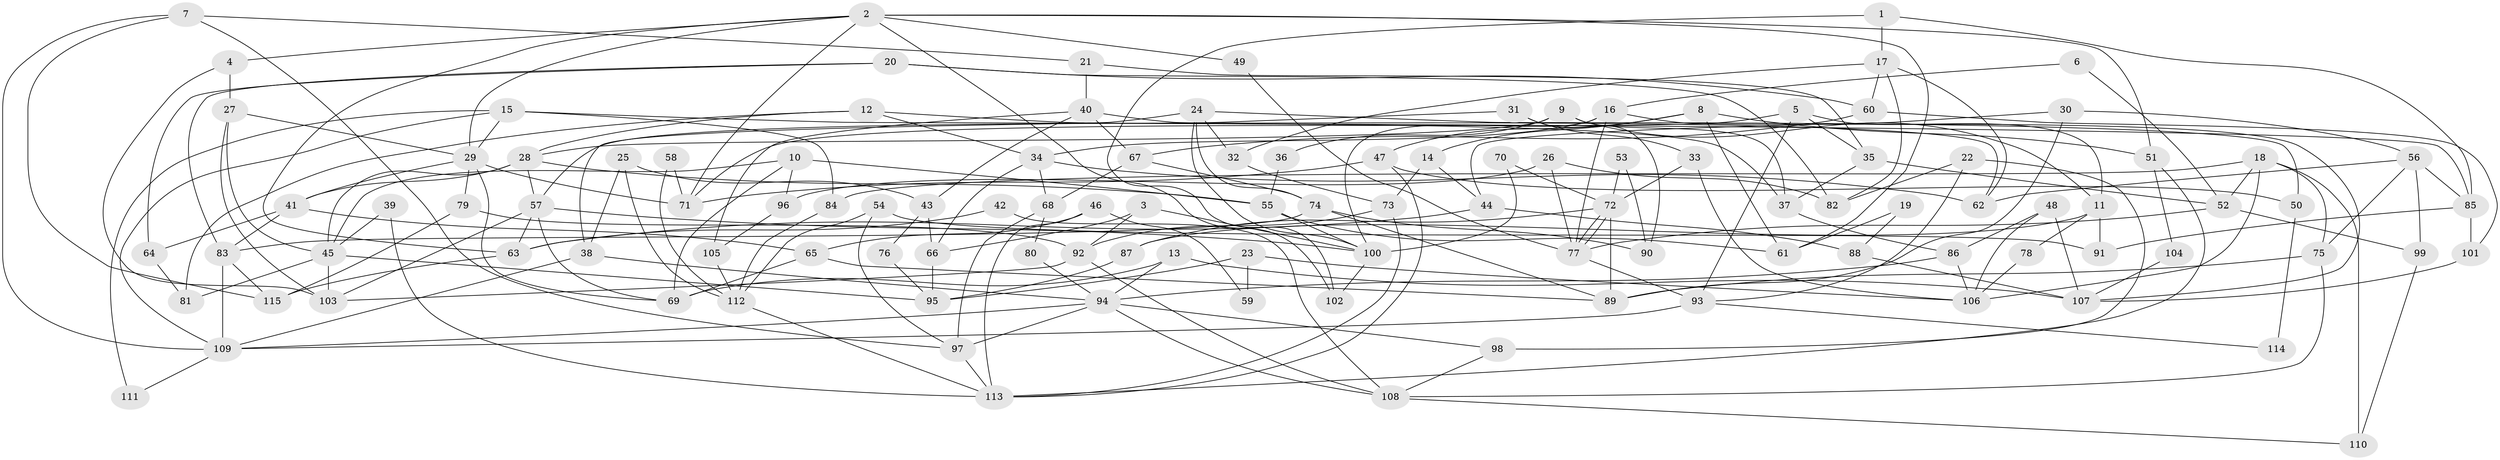 // coarse degree distribution, {2: 0.15217391304347827, 5: 0.32608695652173914, 3: 0.13043478260869565, 8: 0.13043478260869565, 7: 0.08695652173913043, 4: 0.08695652173913043, 9: 0.021739130434782608, 6: 0.021739130434782608, 15: 0.021739130434782608, 11: 0.021739130434782608}
// Generated by graph-tools (version 1.1) at 2025/53/03/04/25 21:53:33]
// undirected, 115 vertices, 230 edges
graph export_dot {
graph [start="1"]
  node [color=gray90,style=filled];
  1;
  2;
  3;
  4;
  5;
  6;
  7;
  8;
  9;
  10;
  11;
  12;
  13;
  14;
  15;
  16;
  17;
  18;
  19;
  20;
  21;
  22;
  23;
  24;
  25;
  26;
  27;
  28;
  29;
  30;
  31;
  32;
  33;
  34;
  35;
  36;
  37;
  38;
  39;
  40;
  41;
  42;
  43;
  44;
  45;
  46;
  47;
  48;
  49;
  50;
  51;
  52;
  53;
  54;
  55;
  56;
  57;
  58;
  59;
  60;
  61;
  62;
  63;
  64;
  65;
  66;
  67;
  68;
  69;
  70;
  71;
  72;
  73;
  74;
  75;
  76;
  77;
  78;
  79;
  80;
  81;
  82;
  83;
  84;
  85;
  86;
  87;
  88;
  89;
  90;
  91;
  92;
  93;
  94;
  95;
  96;
  97;
  98;
  99;
  100;
  101;
  102;
  103;
  104;
  105;
  106;
  107;
  108;
  109;
  110;
  111;
  112;
  113;
  114;
  115;
  1 -- 85;
  1 -- 102;
  1 -- 17;
  2 -- 4;
  2 -- 61;
  2 -- 29;
  2 -- 49;
  2 -- 51;
  2 -- 63;
  2 -- 71;
  2 -- 102;
  3 -- 100;
  3 -- 66;
  3 -- 92;
  4 -- 103;
  4 -- 27;
  5 -- 71;
  5 -- 11;
  5 -- 35;
  5 -- 93;
  6 -- 16;
  6 -- 52;
  7 -- 97;
  7 -- 115;
  7 -- 21;
  7 -- 109;
  8 -- 47;
  8 -- 51;
  8 -- 14;
  8 -- 61;
  9 -- 28;
  9 -- 37;
  9 -- 11;
  9 -- 36;
  10 -- 45;
  10 -- 69;
  10 -- 55;
  10 -- 96;
  11 -- 87;
  11 -- 78;
  11 -- 91;
  12 -- 28;
  12 -- 37;
  12 -- 34;
  12 -- 81;
  13 -- 69;
  13 -- 94;
  13 -- 107;
  14 -- 73;
  14 -- 44;
  15 -- 109;
  15 -- 29;
  15 -- 84;
  15 -- 85;
  15 -- 111;
  16 -- 77;
  16 -- 100;
  16 -- 34;
  16 -- 107;
  17 -- 62;
  17 -- 32;
  17 -- 60;
  17 -- 82;
  18 -- 84;
  18 -- 75;
  18 -- 52;
  18 -- 106;
  18 -- 110;
  19 -- 88;
  19 -- 61;
  20 -- 82;
  20 -- 83;
  20 -- 60;
  20 -- 64;
  21 -- 35;
  21 -- 40;
  22 -- 93;
  22 -- 98;
  22 -- 82;
  23 -- 95;
  23 -- 106;
  23 -- 59;
  24 -- 74;
  24 -- 32;
  24 -- 38;
  24 -- 50;
  24 -- 100;
  25 -- 112;
  25 -- 38;
  25 -- 43;
  26 -- 82;
  26 -- 77;
  26 -- 96;
  27 -- 45;
  27 -- 29;
  27 -- 103;
  28 -- 55;
  28 -- 57;
  28 -- 41;
  28 -- 45;
  29 -- 41;
  29 -- 69;
  29 -- 71;
  29 -- 79;
  30 -- 56;
  30 -- 44;
  30 -- 89;
  31 -- 57;
  31 -- 33;
  31 -- 90;
  32 -- 73;
  33 -- 106;
  33 -- 72;
  34 -- 62;
  34 -- 66;
  34 -- 68;
  35 -- 52;
  35 -- 37;
  36 -- 55;
  37 -- 86;
  38 -- 94;
  38 -- 109;
  39 -- 113;
  39 -- 45;
  40 -- 62;
  40 -- 43;
  40 -- 67;
  40 -- 105;
  41 -- 83;
  41 -- 64;
  41 -- 65;
  42 -- 63;
  42 -- 108;
  43 -- 66;
  43 -- 76;
  44 -- 63;
  44 -- 88;
  45 -- 81;
  45 -- 95;
  45 -- 103;
  46 -- 65;
  46 -- 113;
  46 -- 59;
  47 -- 113;
  47 -- 71;
  47 -- 50;
  48 -- 107;
  48 -- 86;
  48 -- 106;
  49 -- 77;
  50 -- 114;
  51 -- 113;
  51 -- 104;
  52 -- 77;
  52 -- 99;
  53 -- 72;
  53 -- 90;
  54 -- 97;
  54 -- 91;
  54 -- 112;
  55 -- 100;
  55 -- 61;
  56 -- 85;
  56 -- 75;
  56 -- 62;
  56 -- 99;
  57 -- 63;
  57 -- 103;
  57 -- 69;
  57 -- 100;
  58 -- 71;
  58 -- 112;
  60 -- 67;
  60 -- 101;
  63 -- 115;
  64 -- 81;
  65 -- 69;
  65 -- 89;
  66 -- 95;
  67 -- 68;
  67 -- 74;
  68 -- 80;
  68 -- 97;
  70 -- 72;
  70 -- 100;
  72 -- 77;
  72 -- 77;
  72 -- 89;
  72 -- 87;
  73 -- 113;
  73 -- 92;
  74 -- 89;
  74 -- 83;
  74 -- 90;
  75 -- 108;
  75 -- 89;
  76 -- 95;
  77 -- 93;
  78 -- 106;
  79 -- 92;
  79 -- 115;
  80 -- 94;
  83 -- 109;
  83 -- 115;
  84 -- 112;
  85 -- 101;
  85 -- 91;
  86 -- 94;
  86 -- 106;
  87 -- 95;
  88 -- 107;
  92 -- 103;
  92 -- 108;
  93 -- 109;
  93 -- 114;
  94 -- 108;
  94 -- 109;
  94 -- 97;
  94 -- 98;
  96 -- 105;
  97 -- 113;
  98 -- 108;
  99 -- 110;
  100 -- 102;
  101 -- 107;
  104 -- 107;
  105 -- 112;
  108 -- 110;
  109 -- 111;
  112 -- 113;
}
